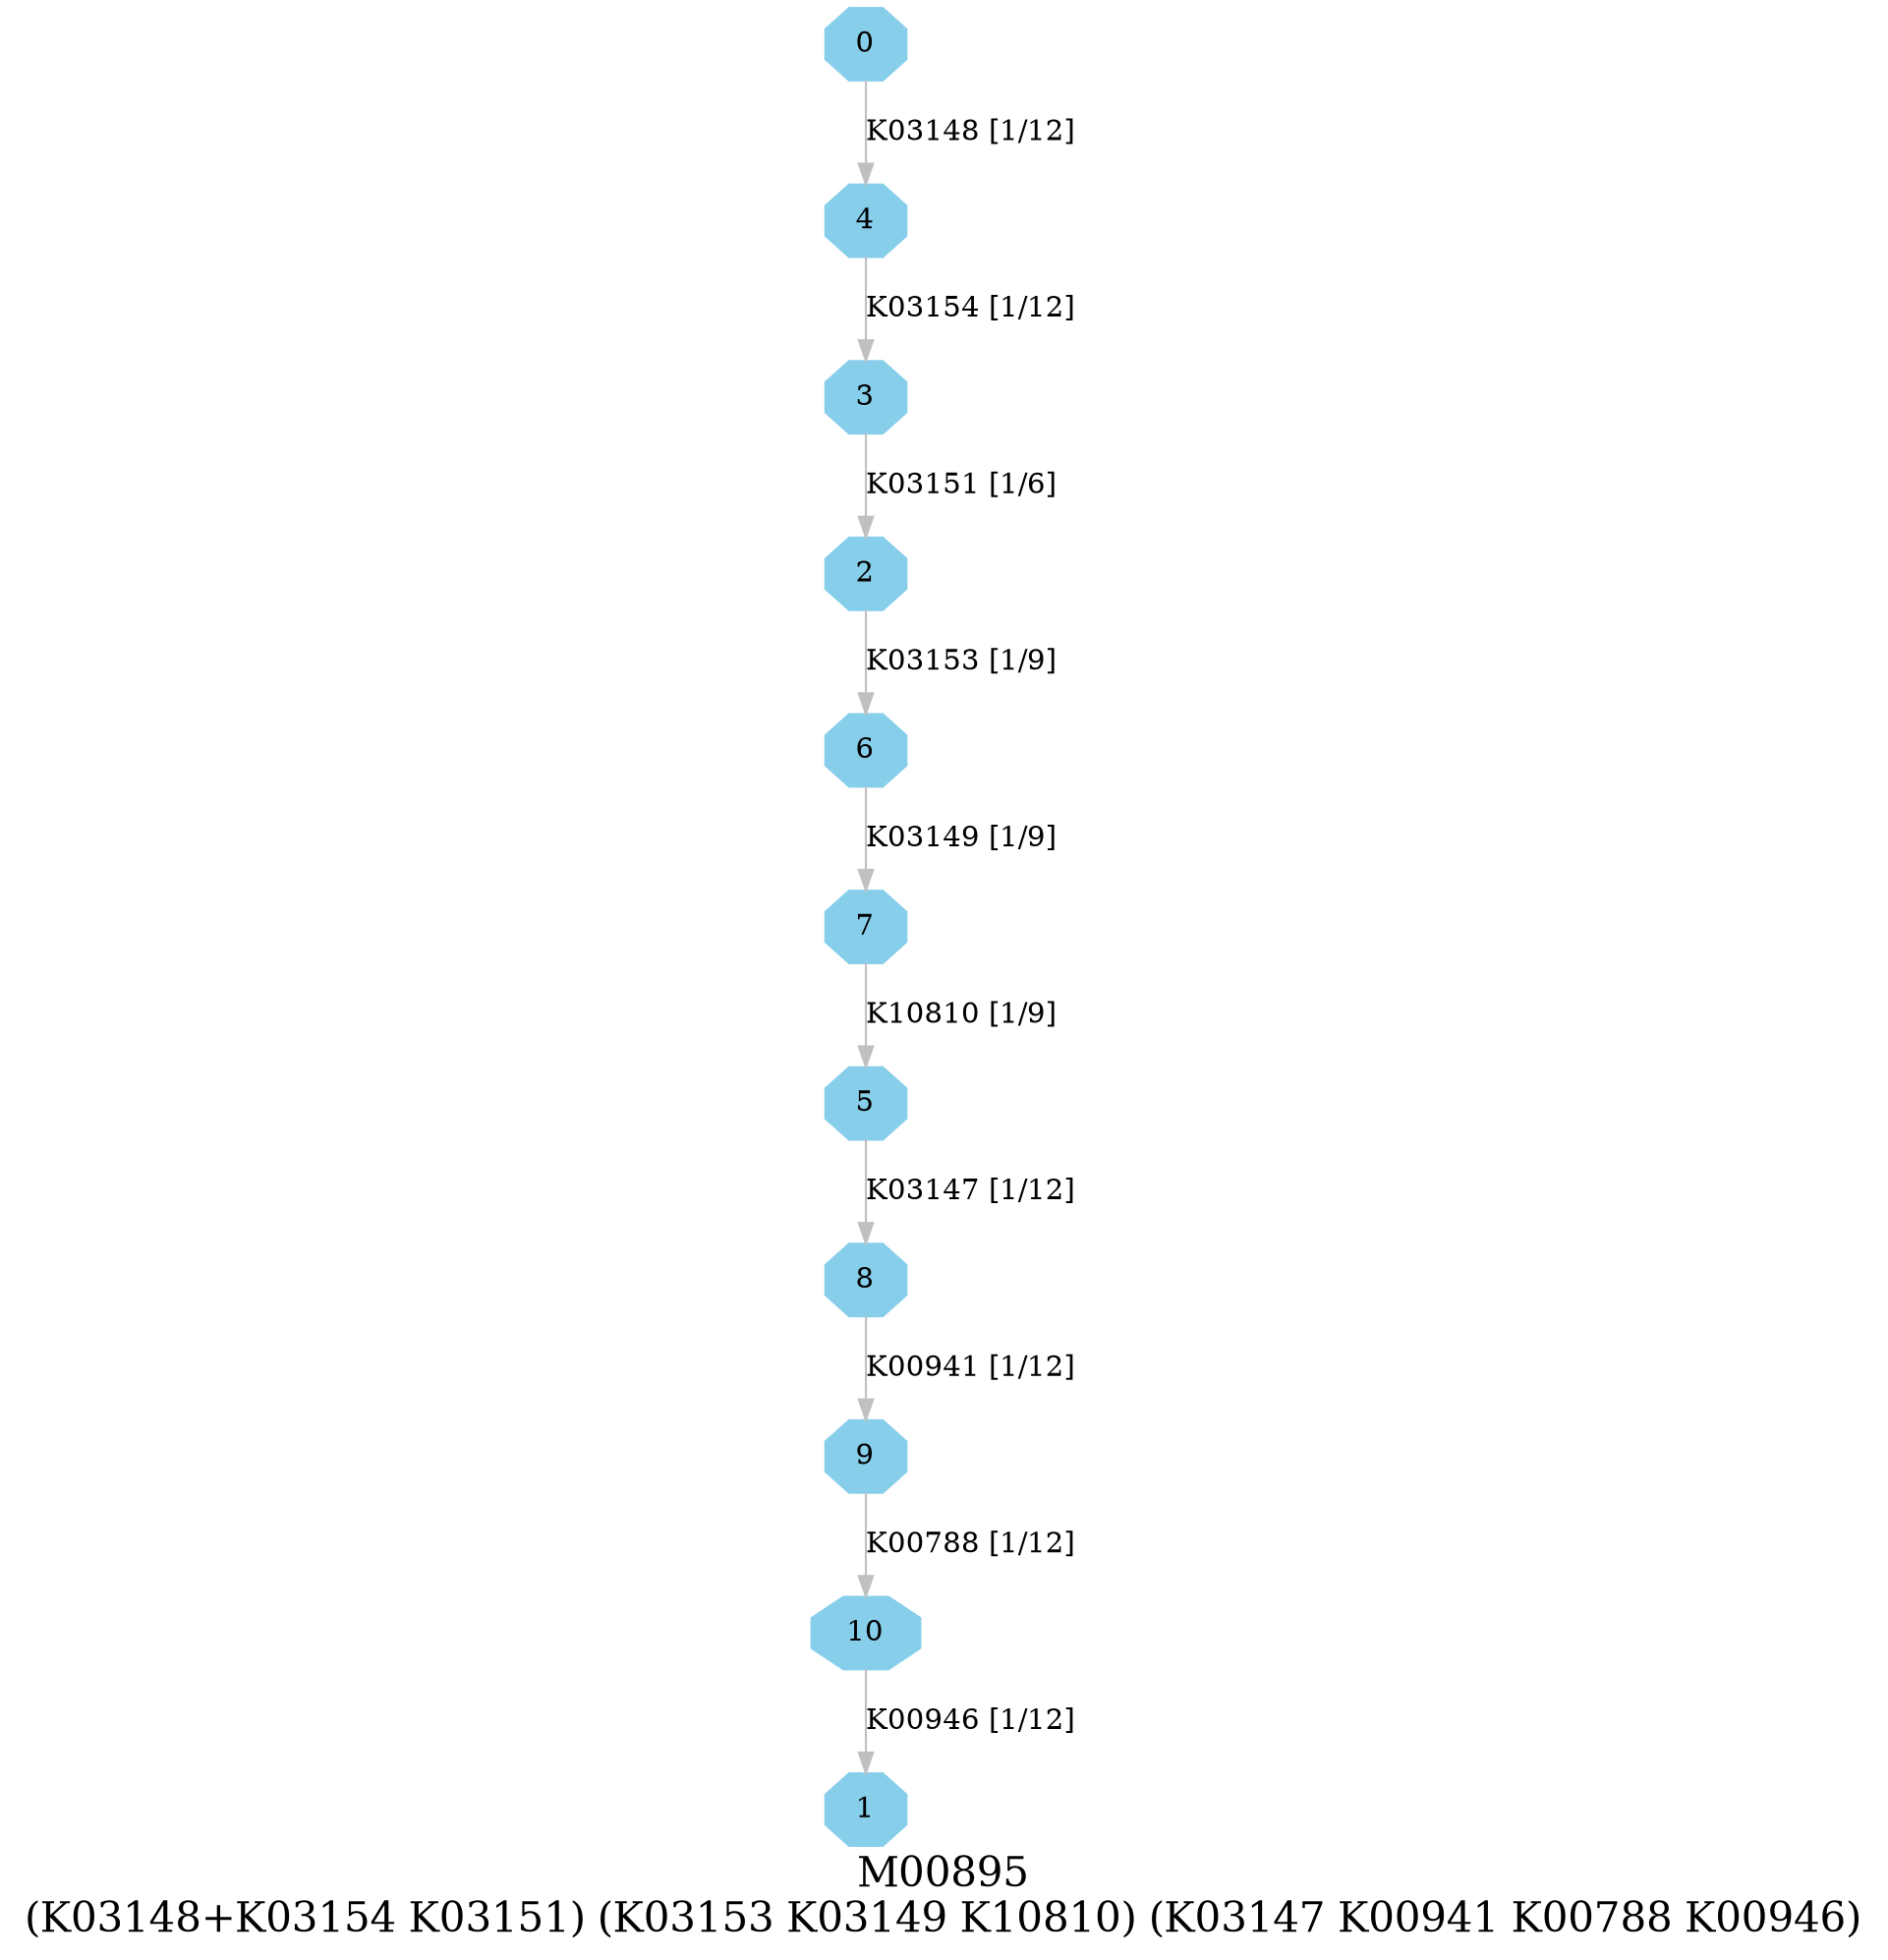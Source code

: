 digraph G {
graph [label="M00895
(K03148+K03154 K03151) (K03153 K03149 K10810) (K03147 K00941 K00788 K00946)",fontsize=20];
node [shape=box,style=filled];
edge [len=3,color=grey];
{node [width=.3,height=.3,shape=octagon,style=filled,color=skyblue] 0 1 2 3 4 5 6 7 8 9 10 }
0 -> 4 [label="K03148 [1/12]"];
2 -> 6 [label="K03153 [1/9]"];
3 -> 2 [label="K03151 [1/6]"];
4 -> 3 [label="K03154 [1/12]"];
5 -> 8 [label="K03147 [1/12]"];
6 -> 7 [label="K03149 [1/9]"];
7 -> 5 [label="K10810 [1/9]"];
8 -> 9 [label="K00941 [1/12]"];
9 -> 10 [label="K00788 [1/12]"];
10 -> 1 [label="K00946 [1/12]"];
}